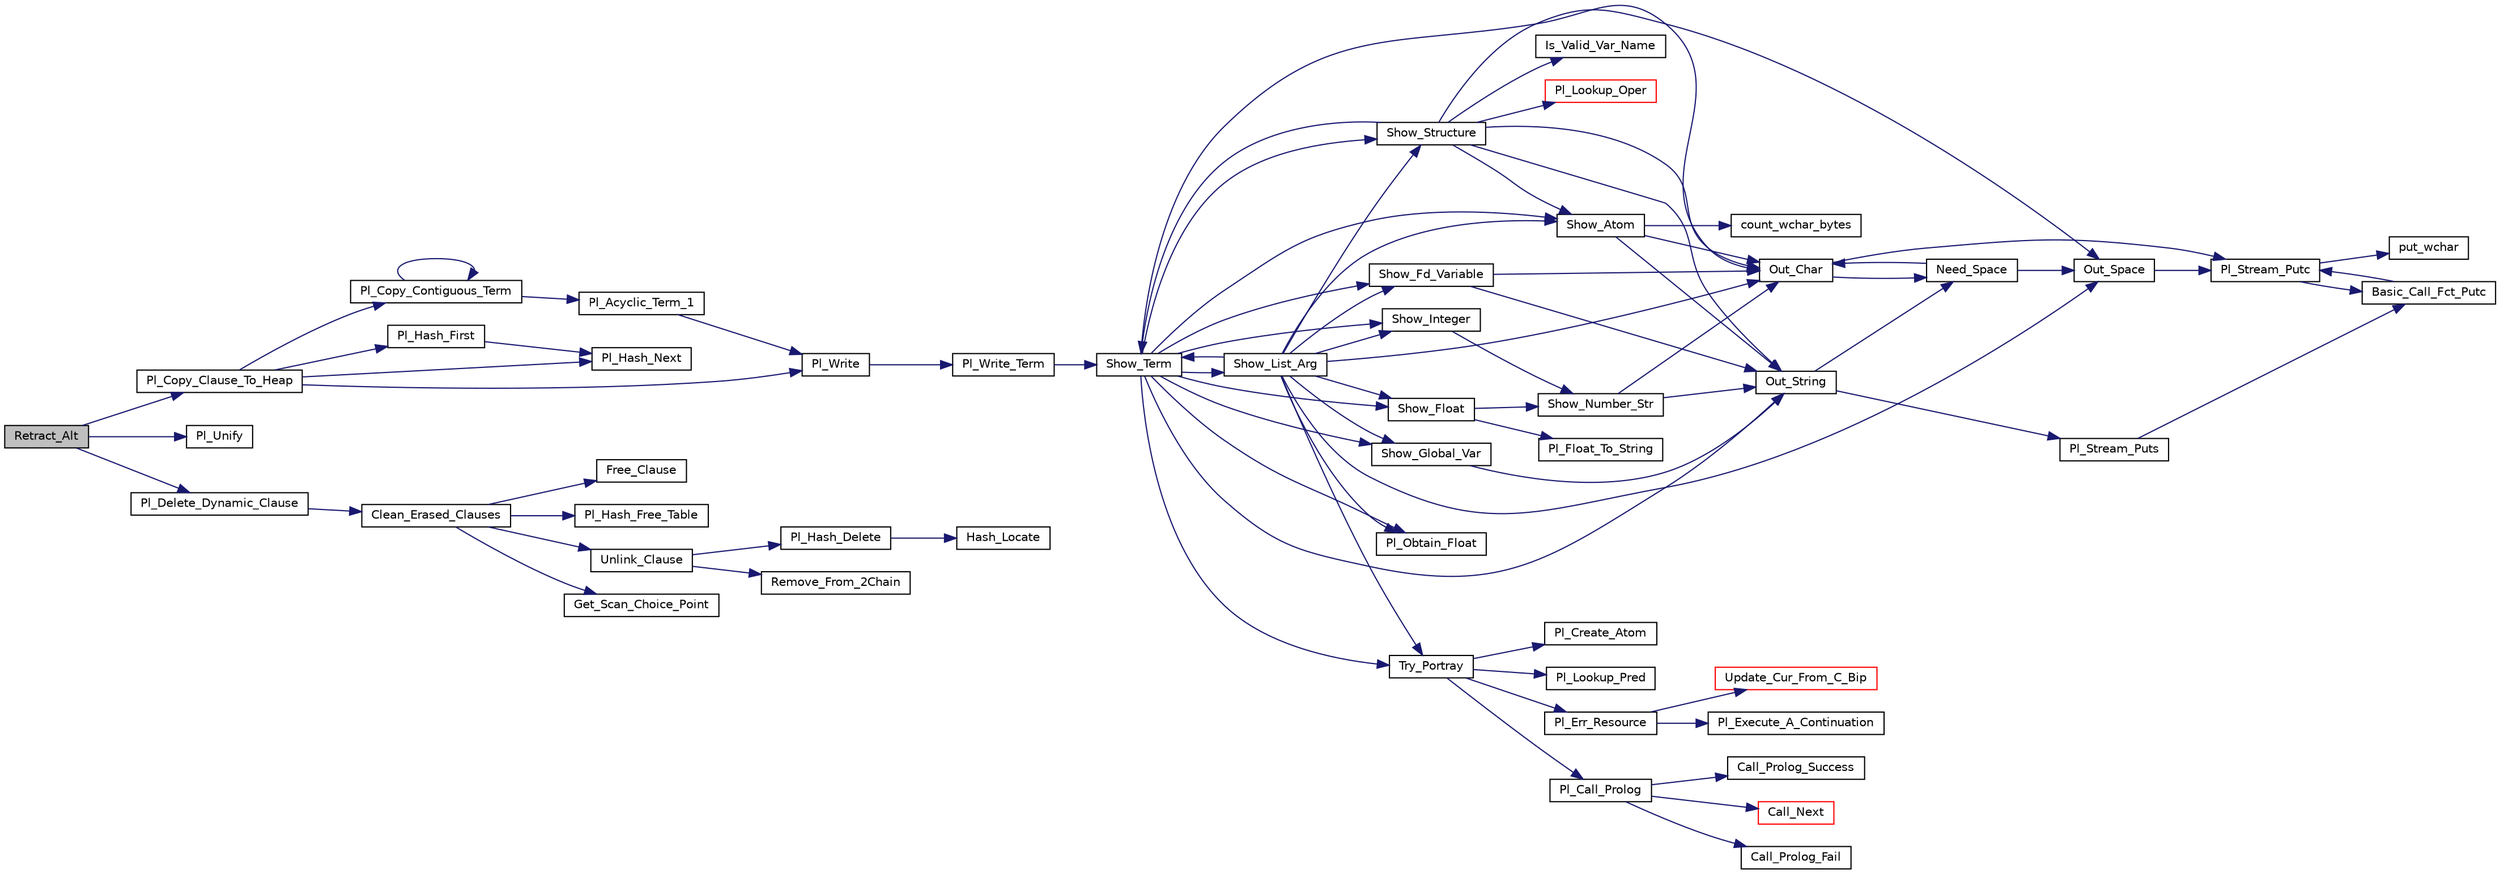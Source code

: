digraph "Retract_Alt"
{
  edge [fontname="Helvetica",fontsize="10",labelfontname="Helvetica",labelfontsize="10"];
  node [fontname="Helvetica",fontsize="10",shape=record];
  rankdir="LR";
  Node1 [label="Retract_Alt",height=0.2,width=0.4,color="black", fillcolor="grey75", style="filled", fontcolor="black"];
  Node1 -> Node2 [color="midnightblue",fontsize="10",style="solid",fontname="Helvetica"];
  Node2 [label="Pl_Copy_Clause_To_Heap",height=0.2,width=0.4,color="black", fillcolor="white", style="filled",URL="$dynam__supp_8c.html#afed2b2b3d8c4223c1ddddc6d4813b247"];
  Node2 -> Node3 [color="midnightblue",fontsize="10",style="solid",fontname="Helvetica"];
  Node3 [label="Pl_Copy_Contiguous_Term",height=0.2,width=0.4,color="black", fillcolor="white", style="filled",URL="$term__supp_8c.html#a5e960307a238e3230b61eb173a722b67"];
  Node3 -> Node3 [color="midnightblue",fontsize="10",style="solid",fontname="Helvetica"];
  Node3 -> Node4 [color="midnightblue",fontsize="10",style="solid",fontname="Helvetica"];
  Node4 [label="Pl_Acyclic_Term_1",height=0.2,width=0.4,color="black", fillcolor="white", style="filled",URL="$term__supp_8c.html#a2497731a3ca0b30f9bab4cdfc2aeeb3c"];
  Node4 -> Node5 [color="midnightblue",fontsize="10",style="solid",fontname="Helvetica"];
  Node5 [label="Pl_Write",height=0.2,width=0.4,color="black", fillcolor="white", style="filled",URL="$write__supp_8c.html#ace6cd4598aa03b6d68257ad0a320085d"];
  Node5 -> Node6 [color="midnightblue",fontsize="10",style="solid",fontname="Helvetica"];
  Node6 [label="Pl_Write_Term",height=0.2,width=0.4,color="black", fillcolor="white", style="filled",URL="$write__supp_8c.html#a1665efcf8ccd82af7a057fe0c39b87fc"];
  Node6 -> Node7 [color="midnightblue",fontsize="10",style="solid",fontname="Helvetica"];
  Node7 [label="Show_Term",height=0.2,width=0.4,color="black", fillcolor="white", style="filled",URL="$write__supp_8c.html#a3bf50747586d61c7ad0cb5b3f661303c"];
  Node7 -> Node8 [color="midnightblue",fontsize="10",style="solid",fontname="Helvetica"];
  Node8 [label="Show_Atom",height=0.2,width=0.4,color="black", fillcolor="white", style="filled",URL="$write__supp_8c.html#ab9528524a1da895e0a90a3cff8fc8034"];
  Node8 -> Node9 [color="midnightblue",fontsize="10",style="solid",fontname="Helvetica"];
  Node9 [label="Out_Char",height=0.2,width=0.4,color="black", fillcolor="white", style="filled",URL="$write__supp_8c.html#a0716e3969018be737068cbe8bb31c568"];
  Node9 -> Node10 [color="midnightblue",fontsize="10",style="solid",fontname="Helvetica"];
  Node10 [label="Need_Space",height=0.2,width=0.4,color="black", fillcolor="white", style="filled",URL="$write__supp_8c.html#a1accd85dd273c868523287f70409e55a"];
  Node10 -> Node11 [color="midnightblue",fontsize="10",style="solid",fontname="Helvetica"];
  Node11 [label="Out_Space",height=0.2,width=0.4,color="black", fillcolor="white", style="filled",URL="$write__supp_8c.html#a1b8fd4efcb94323a3da3336c022a49d3"];
  Node11 -> Node12 [color="midnightblue",fontsize="10",style="solid",fontname="Helvetica"];
  Node12 [label="Pl_Stream_Putc",height=0.2,width=0.4,color="black", fillcolor="white", style="filled",URL="$stream__supp_8c.html#aaa89ed2e422788cf2648a9228868c1b6"];
  Node12 -> Node13 [color="midnightblue",fontsize="10",style="solid",fontname="Helvetica"];
  Node13 [label="put_wchar",height=0.2,width=0.4,color="black", fillcolor="white", style="filled",URL="$pl__wchar_8c.html#a31bcb7c7ad4174170702cb4399feb8e3"];
  Node12 -> Node14 [color="midnightblue",fontsize="10",style="solid",fontname="Helvetica"];
  Node14 [label="Basic_Call_Fct_Putc",height=0.2,width=0.4,color="black", fillcolor="white", style="filled",URL="$stream__supp_8c.html#a8f331c65c933f08991e3d6622ffe538f"];
  Node14 -> Node12 [color="midnightblue",fontsize="10",style="solid",fontname="Helvetica"];
  Node10 -> Node9 [color="midnightblue",fontsize="10",style="solid",fontname="Helvetica"];
  Node9 -> Node12 [color="midnightblue",fontsize="10",style="solid",fontname="Helvetica"];
  Node8 -> Node15 [color="midnightblue",fontsize="10",style="solid",fontname="Helvetica"];
  Node15 [label="Out_String",height=0.2,width=0.4,color="black", fillcolor="white", style="filled",URL="$write__supp_8c.html#acc0f38c1b4b543509fa3dc2161a754d5"];
  Node15 -> Node10 [color="midnightblue",fontsize="10",style="solid",fontname="Helvetica"];
  Node15 -> Node16 [color="midnightblue",fontsize="10",style="solid",fontname="Helvetica"];
  Node16 [label="Pl_Stream_Puts",height=0.2,width=0.4,color="black", fillcolor="white", style="filled",URL="$stream__supp_8c.html#a31eee9920a69a51c28e0eac5eb3adedb"];
  Node16 -> Node14 [color="midnightblue",fontsize="10",style="solid",fontname="Helvetica"];
  Node8 -> Node17 [color="midnightblue",fontsize="10",style="solid",fontname="Helvetica"];
  Node17 [label="count_wchar_bytes",height=0.2,width=0.4,color="black", fillcolor="white", style="filled",URL="$pl__wchar_8c.html#afa9feb443cef2f8da40dd45a8c0e273d"];
  Node7 -> Node18 [color="midnightblue",fontsize="10",style="solid",fontname="Helvetica"];
  Node18 [label="Try_Portray",height=0.2,width=0.4,color="black", fillcolor="white", style="filled",URL="$write__supp_8c.html#a6187d629a477d9d5e0315251075d4af1"];
  Node18 -> Node19 [color="midnightblue",fontsize="10",style="solid",fontname="Helvetica"];
  Node19 [label="Pl_Lookup_Pred",height=0.2,width=0.4,color="black", fillcolor="white", style="filled",URL="$pred_8c.html#aa8ebf08b93ec7e4bde2c544c70ba4c39"];
  Node18 -> Node20 [color="midnightblue",fontsize="10",style="solid",fontname="Helvetica"];
  Node20 [label="Pl_Create_Atom",height=0.2,width=0.4,color="black", fillcolor="white", style="filled",URL="$atom_8c.html#a068c993d95113a2ba7643918e68eedb3"];
  Node18 -> Node21 [color="midnightblue",fontsize="10",style="solid",fontname="Helvetica"];
  Node21 [label="Pl_Err_Resource",height=0.2,width=0.4,color="black", fillcolor="white", style="filled",URL="$error__supp_8c.html#ac4b8eee4e76280eba5880e9eb1ac520e"];
  Node21 -> Node22 [color="midnightblue",fontsize="10",style="solid",fontname="Helvetica"];
  Node22 [label="Update_Cur_From_C_Bip",height=0.2,width=0.4,color="red", fillcolor="white", style="filled",URL="$error__supp_8c.html#aef1341aeb3ceb943d8e9d7d6f77b0582"];
  Node21 -> Node23 [color="midnightblue",fontsize="10",style="solid",fontname="Helvetica"];
  Node23 [label="Pl_Execute_A_Continuation",height=0.2,width=0.4,color="black", fillcolor="white", style="filled",URL="$engine_8c.html#ae0fcb6df66410fd57c52a0ba16527642"];
  Node18 -> Node24 [color="midnightblue",fontsize="10",style="solid",fontname="Helvetica"];
  Node24 [label="Pl_Call_Prolog",height=0.2,width=0.4,color="black", fillcolor="white", style="filled",URL="$engine_8c.html#a837196745e0fb6af03ee5e5d062e1087"];
  Node24 -> Node25 [color="midnightblue",fontsize="10",style="solid",fontname="Helvetica"];
  Node25 [label="Call_Prolog_Fail",height=0.2,width=0.4,color="black", fillcolor="white", style="filled",URL="$engine_8c.html#accfe7947a971f240bf7b8b2bedc59e29"];
  Node24 -> Node26 [color="midnightblue",fontsize="10",style="solid",fontname="Helvetica"];
  Node26 [label="Call_Prolog_Success",height=0.2,width=0.4,color="black", fillcolor="white", style="filled",URL="$engine_8c.html#ae7d5f8d0ac490ede3fcb48af7cceec55"];
  Node24 -> Node27 [color="midnightblue",fontsize="10",style="solid",fontname="Helvetica"];
  Node27 [label="Call_Next",height=0.2,width=0.4,color="red", fillcolor="white", style="filled",URL="$engine_8c.html#a5f34f0c2b928a4bfe7057ced6cd446c8"];
  Node7 -> Node28 [color="midnightblue",fontsize="10",style="solid",fontname="Helvetica"];
  Node28 [label="Show_Global_Var",height=0.2,width=0.4,color="black", fillcolor="white", style="filled",URL="$write__supp_8c.html#ac48377a9d64f9753ed969df040cc3d35"];
  Node28 -> Node15 [color="midnightblue",fontsize="10",style="solid",fontname="Helvetica"];
  Node7 -> Node29 [color="midnightblue",fontsize="10",style="solid",fontname="Helvetica"];
  Node29 [label="Show_Fd_Variable",height=0.2,width=0.4,color="black", fillcolor="white", style="filled",URL="$write__supp_8c.html#aa4bd3724ca8f20102308c707395e0334"];
  Node29 -> Node15 [color="midnightblue",fontsize="10",style="solid",fontname="Helvetica"];
  Node29 -> Node9 [color="midnightblue",fontsize="10",style="solid",fontname="Helvetica"];
  Node7 -> Node30 [color="midnightblue",fontsize="10",style="solid",fontname="Helvetica"];
  Node30 [label="Show_Integer",height=0.2,width=0.4,color="black", fillcolor="white", style="filled",URL="$write__supp_8c.html#acf4a5c3b7e3e9ca93a7746ce2b6ed148"];
  Node30 -> Node31 [color="midnightblue",fontsize="10",style="solid",fontname="Helvetica"];
  Node31 [label="Show_Number_Str",height=0.2,width=0.4,color="black", fillcolor="white", style="filled",URL="$write__supp_8c.html#ae39a5aa1e23a384b3fa418527b797a17"];
  Node31 -> Node15 [color="midnightblue",fontsize="10",style="solid",fontname="Helvetica"];
  Node31 -> Node9 [color="midnightblue",fontsize="10",style="solid",fontname="Helvetica"];
  Node7 -> Node32 [color="midnightblue",fontsize="10",style="solid",fontname="Helvetica"];
  Node32 [label="Show_Float",height=0.2,width=0.4,color="black", fillcolor="white", style="filled",URL="$write__supp_8c.html#a481418dab2dbb815a7d7f82e65ce2d4f"];
  Node32 -> Node31 [color="midnightblue",fontsize="10",style="solid",fontname="Helvetica"];
  Node32 -> Node33 [color="midnightblue",fontsize="10",style="solid",fontname="Helvetica"];
  Node33 [label="Pl_Float_To_String",height=0.2,width=0.4,color="black", fillcolor="white", style="filled",URL="$write__supp_8c.html#a1673be4f0aa877750064b9fd414f8931"];
  Node7 -> Node34 [color="midnightblue",fontsize="10",style="solid",fontname="Helvetica"];
  Node34 [label="Pl_Obtain_Float",height=0.2,width=0.4,color="black", fillcolor="white", style="filled",URL="$wam__inst_8c.html#abe61f0e18fbf38ab873ac2754c9498ce"];
  Node7 -> Node15 [color="midnightblue",fontsize="10",style="solid",fontname="Helvetica"];
  Node7 -> Node9 [color="midnightblue",fontsize="10",style="solid",fontname="Helvetica"];
  Node7 -> Node35 [color="midnightblue",fontsize="10",style="solid",fontname="Helvetica"];
  Node35 [label="Show_List_Arg",height=0.2,width=0.4,color="black", fillcolor="white", style="filled",URL="$write__supp_8c.html#a6edee9acb531f74d73c3f0799cefe7ba"];
  Node35 -> Node7 [color="midnightblue",fontsize="10",style="solid",fontname="Helvetica"];
  Node35 -> Node28 [color="midnightblue",fontsize="10",style="solid",fontname="Helvetica"];
  Node35 -> Node18 [color="midnightblue",fontsize="10",style="solid",fontname="Helvetica"];
  Node35 -> Node8 [color="midnightblue",fontsize="10",style="solid",fontname="Helvetica"];
  Node35 -> Node29 [color="midnightblue",fontsize="10",style="solid",fontname="Helvetica"];
  Node35 -> Node30 [color="midnightblue",fontsize="10",style="solid",fontname="Helvetica"];
  Node35 -> Node32 [color="midnightblue",fontsize="10",style="solid",fontname="Helvetica"];
  Node35 -> Node34 [color="midnightblue",fontsize="10",style="solid",fontname="Helvetica"];
  Node35 -> Node9 [color="midnightblue",fontsize="10",style="solid",fontname="Helvetica"];
  Node35 -> Node11 [color="midnightblue",fontsize="10",style="solid",fontname="Helvetica"];
  Node35 -> Node36 [color="midnightblue",fontsize="10",style="solid",fontname="Helvetica"];
  Node36 [label="Show_Structure",height=0.2,width=0.4,color="black", fillcolor="white", style="filled",URL="$write__supp_8c.html#a46188cb675250e1319c815a92d98d574"];
  Node36 -> Node37 [color="midnightblue",fontsize="10",style="solid",fontname="Helvetica"];
  Node37 [label="Is_Valid_Var_Name",height=0.2,width=0.4,color="black", fillcolor="white", style="filled",URL="$write__supp_8c.html#ae8fa2cc3af4278052d126446695704c4"];
  Node36 -> Node15 [color="midnightblue",fontsize="10",style="solid",fontname="Helvetica"];
  Node36 -> Node8 [color="midnightblue",fontsize="10",style="solid",fontname="Helvetica"];
  Node36 -> Node9 [color="midnightblue",fontsize="10",style="solid",fontname="Helvetica"];
  Node36 -> Node11 [color="midnightblue",fontsize="10",style="solid",fontname="Helvetica"];
  Node36 -> Node7 [color="midnightblue",fontsize="10",style="solid",fontname="Helvetica"];
  Node36 -> Node38 [color="midnightblue",fontsize="10",style="solid",fontname="Helvetica"];
  Node38 [label="Pl_Lookup_Oper",height=0.2,width=0.4,color="red", fillcolor="white", style="filled",URL="$oper_8c.html#ad19a4b74ee5976a08c08ca792bef46b5"];
  Node7 -> Node36 [color="midnightblue",fontsize="10",style="solid",fontname="Helvetica"];
  Node2 -> Node39 [color="midnightblue",fontsize="10",style="solid",fontname="Helvetica"];
  Node39 [label="Pl_Hash_First",height=0.2,width=0.4,color="black", fillcolor="white", style="filled",URL="$hash_8c.html#a46cf8c018eb50003019707368304f1af"];
  Node39 -> Node40 [color="midnightblue",fontsize="10",style="solid",fontname="Helvetica"];
  Node40 [label="Pl_Hash_Next",height=0.2,width=0.4,color="black", fillcolor="white", style="filled",URL="$hash_8c.html#adeeceb6b4217091511912cadfb332a06"];
  Node2 -> Node40 [color="midnightblue",fontsize="10",style="solid",fontname="Helvetica"];
  Node2 -> Node5 [color="midnightblue",fontsize="10",style="solid",fontname="Helvetica"];
  Node1 -> Node41 [color="midnightblue",fontsize="10",style="solid",fontname="Helvetica"];
  Node41 [label="Pl_Unify",height=0.2,width=0.4,color="black", fillcolor="white", style="filled",URL="$wam__inst_8h.html#a098bda85a540e8ca5969063ccfd4ea20"];
  Node1 -> Node42 [color="midnightblue",fontsize="10",style="solid",fontname="Helvetica"];
  Node42 [label="Pl_Delete_Dynamic_Clause",height=0.2,width=0.4,color="black", fillcolor="white", style="filled",URL="$dynam__supp_8c.html#a156eab6644dca3b20880322814ee4451"];
  Node42 -> Node43 [color="midnightblue",fontsize="10",style="solid",fontname="Helvetica"];
  Node43 [label="Clean_Erased_Clauses",height=0.2,width=0.4,color="black", fillcolor="white", style="filled",URL="$dynam__supp_8c.html#afedf03617ad179356659ba12b748e57d"];
  Node43 -> Node44 [color="midnightblue",fontsize="10",style="solid",fontname="Helvetica"];
  Node44 [label="Get_Scan_Choice_Point",height=0.2,width=0.4,color="black", fillcolor="white", style="filled",URL="$dynam__supp_8c.html#ada397d60e8eb1e3a362345953eae0efd"];
  Node43 -> Node45 [color="midnightblue",fontsize="10",style="solid",fontname="Helvetica"];
  Node45 [label="Free_Clause",height=0.2,width=0.4,color="black", fillcolor="white", style="filled",URL="$dynam__supp_8c.html#aec7c1bbdc8a3ef2ddd99413f8d6dc1f6"];
  Node43 -> Node46 [color="midnightblue",fontsize="10",style="solid",fontname="Helvetica"];
  Node46 [label="Pl_Hash_Free_Table",height=0.2,width=0.4,color="black", fillcolor="white", style="filled",URL="$hash_8c.html#a295f55c97219e9399aa83175af69c891"];
  Node43 -> Node47 [color="midnightblue",fontsize="10",style="solid",fontname="Helvetica"];
  Node47 [label="Unlink_Clause",height=0.2,width=0.4,color="black", fillcolor="white", style="filled",URL="$dynam__supp_8c.html#ad7f5f2af85fc33d7a9f23cdb1f47c936"];
  Node47 -> Node48 [color="midnightblue",fontsize="10",style="solid",fontname="Helvetica"];
  Node48 [label="Remove_From_2Chain",height=0.2,width=0.4,color="black", fillcolor="white", style="filled",URL="$dynam__supp_8c.html#aeff4296cc3b2c77514795fbbd1cf0f14"];
  Node47 -> Node49 [color="midnightblue",fontsize="10",style="solid",fontname="Helvetica"];
  Node49 [label="Pl_Hash_Delete",height=0.2,width=0.4,color="black", fillcolor="white", style="filled",URL="$hash_8c.html#aba073a491f0937450a3681a01f6d07a7"];
  Node49 -> Node50 [color="midnightblue",fontsize="10",style="solid",fontname="Helvetica"];
  Node50 [label="Hash_Locate",height=0.2,width=0.4,color="black", fillcolor="white", style="filled",URL="$hash_8c.html#a12948099c13cb849ed3575849492ac33"];
}
